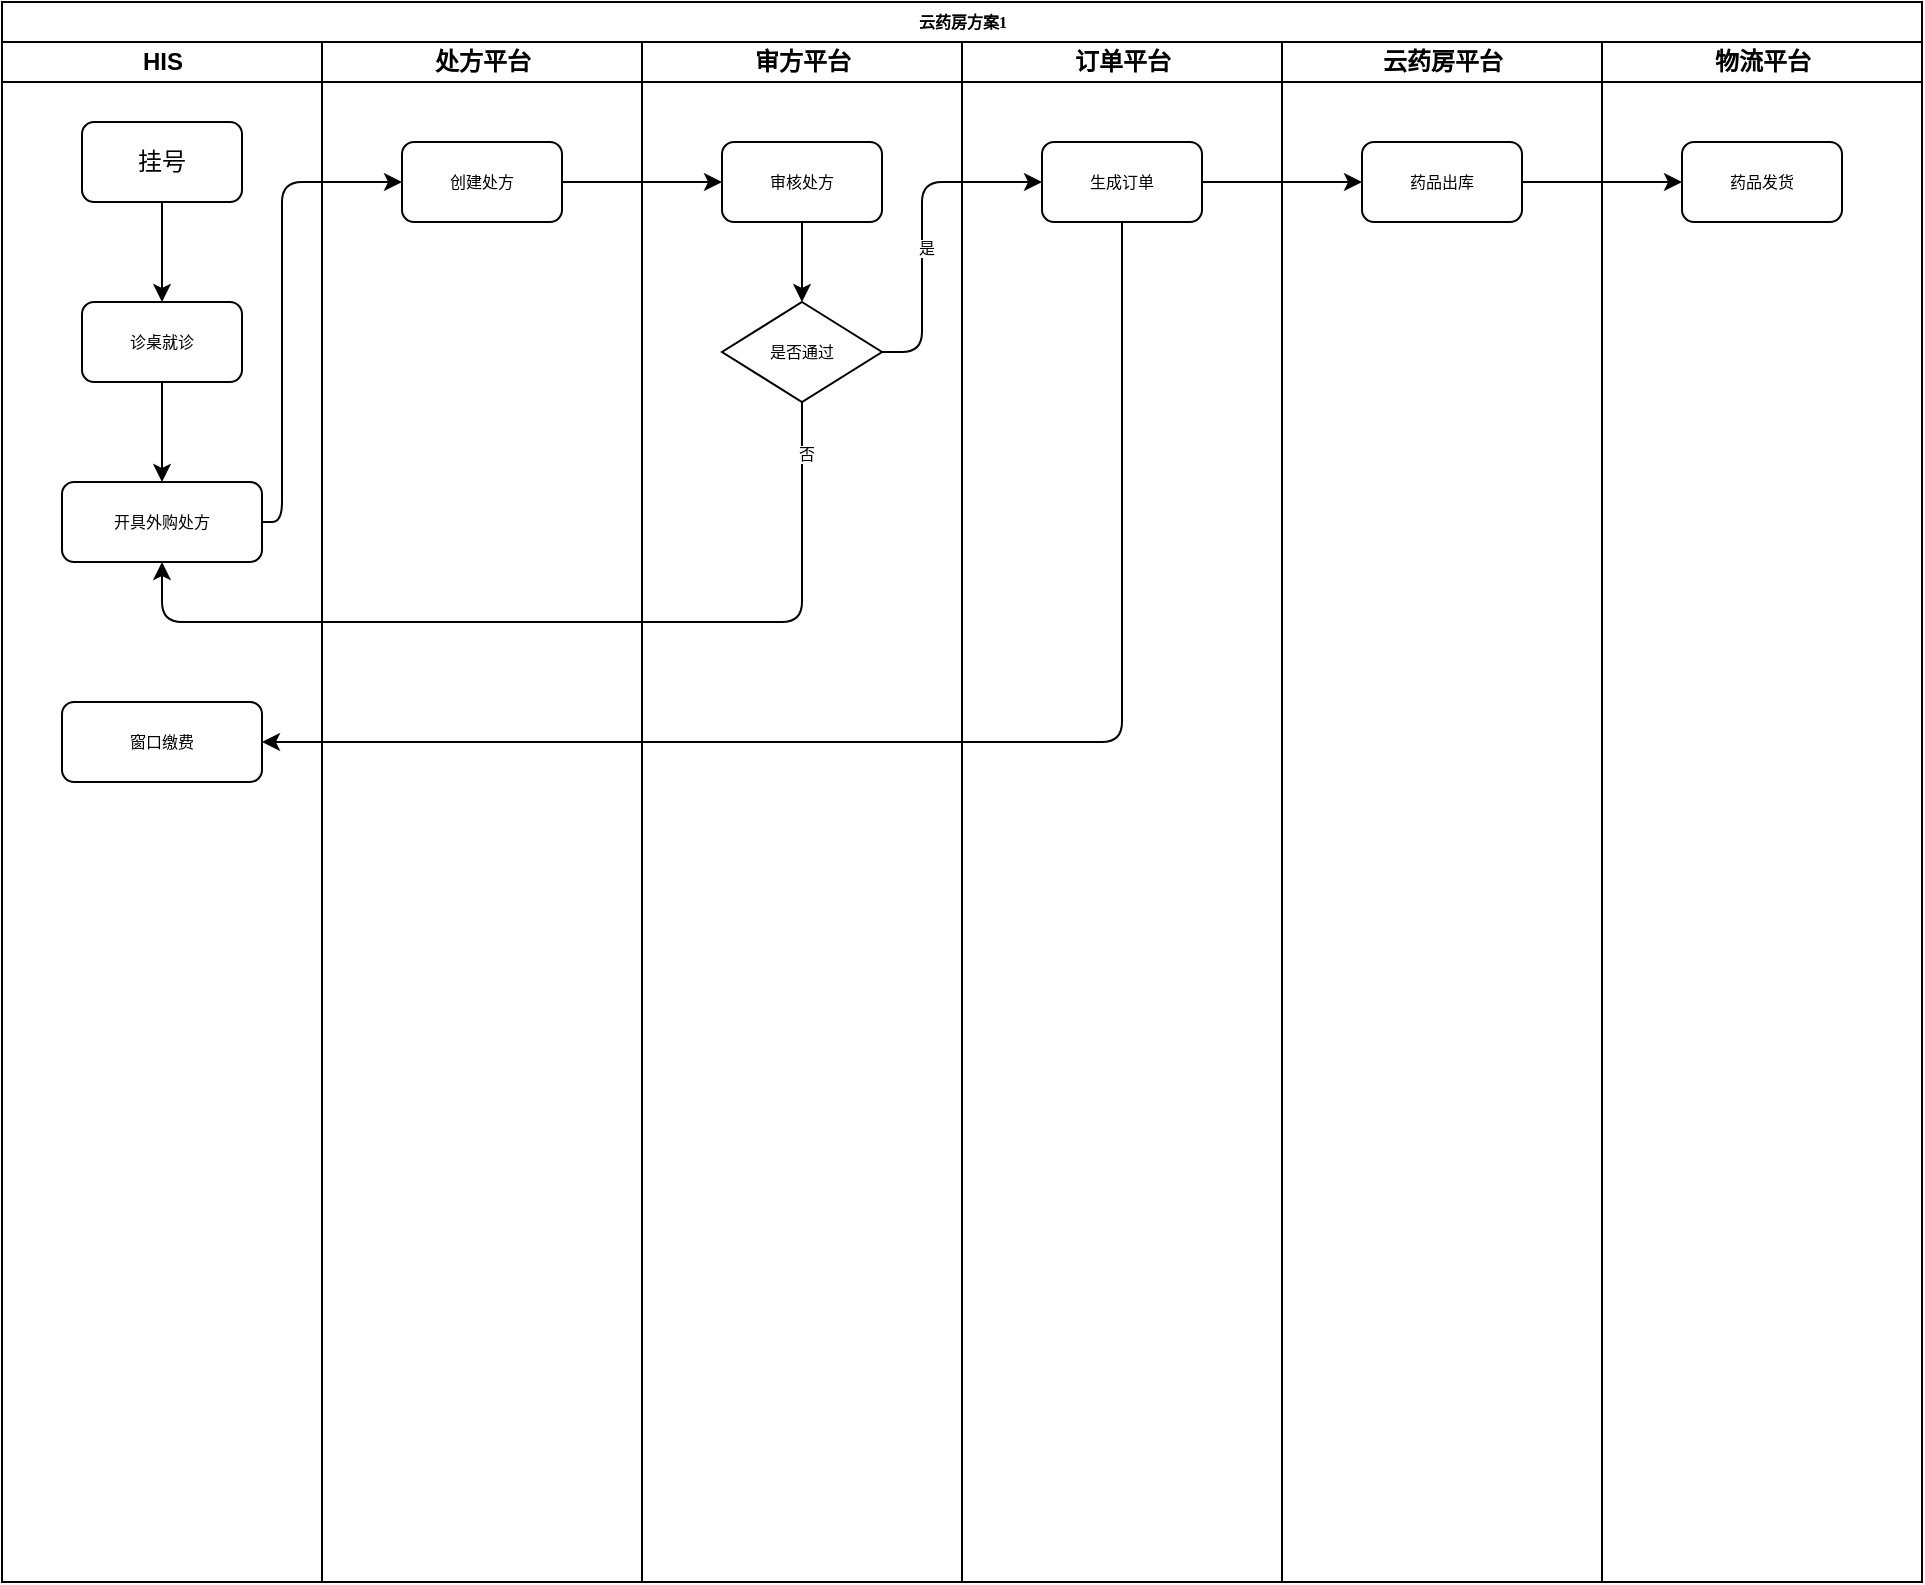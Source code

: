 <mxfile version="13.6.6" type="github" pages="2">
  <diagram name="方案1" id="74e2e168-ea6b-b213-b513-2b3c1d86103e">
    <mxGraphModel dx="1186" dy="718" grid="1" gridSize="10" guides="1" tooltips="1" connect="1" arrows="1" fold="1" page="1" pageScale="1" pageWidth="1100" pageHeight="850" background="#ffffff" math="0" shadow="0">
      <root>
        <mxCell id="0" />
        <mxCell id="1" parent="0" />
        <mxCell id="77e6c97f196da883-1" value="云药房方案1" style="swimlane;html=1;childLayout=stackLayout;startSize=20;rounded=0;shadow=0;labelBackgroundColor=none;strokeWidth=1;fontFamily=Verdana;fontSize=8;align=center;" parent="1" vertex="1">
          <mxGeometry x="70" y="30" width="960" height="790" as="geometry" />
        </mxCell>
        <mxCell id="77e6c97f196da883-2" value="HIS" style="swimlane;html=1;startSize=20;" parent="77e6c97f196da883-1" vertex="1">
          <mxGeometry y="20" width="160" height="770" as="geometry">
            <mxRectangle y="20" width="30" height="730" as="alternateBounds" />
          </mxGeometry>
        </mxCell>
        <mxCell id="u5-p-G08B1uQsJCF8gnc-12" value="开具外购处方" style="rounded=1;whiteSpace=wrap;html=1;shadow=0;labelBackgroundColor=none;strokeWidth=1;fontFamily=Verdana;fontSize=8;align=center;spacing=2;" vertex="1" parent="77e6c97f196da883-2">
          <mxGeometry x="30" y="220" width="100" height="40" as="geometry" />
        </mxCell>
        <mxCell id="u5-p-G08B1uQsJCF8gnc-2" value="&lt;font style=&quot;font-size: 12px&quot;&gt;挂号&lt;/font&gt;" style="rounded=1;whiteSpace=wrap;html=1;shadow=0;labelBackgroundColor=none;strokeWidth=1;fontFamily=Verdana;fontSize=8;align=center;spacing=2;" vertex="1" parent="77e6c97f196da883-2">
          <mxGeometry x="40" y="40" width="80" height="40" as="geometry" />
        </mxCell>
        <mxCell id="u5-p-G08B1uQsJCF8gnc-3" value="诊桌就诊" style="rounded=1;whiteSpace=wrap;html=1;shadow=0;labelBackgroundColor=none;strokeWidth=1;fontFamily=Verdana;fontSize=8;align=center;spacing=2;" vertex="1" parent="77e6c97f196da883-2">
          <mxGeometry x="40" y="130" width="80" height="40" as="geometry" />
        </mxCell>
        <mxCell id="u5-p-G08B1uQsJCF8gnc-13" value="" style="endArrow=classic;html=1;fontSize=8;fontColor=#000000;exitX=0.5;exitY=1;exitDx=0;exitDy=0;" edge="1" parent="77e6c97f196da883-2" source="u5-p-G08B1uQsJCF8gnc-3" target="u5-p-G08B1uQsJCF8gnc-12">
          <mxGeometry width="50" height="50" relative="1" as="geometry">
            <mxPoint x="470" y="250" as="sourcePoint" />
            <mxPoint x="520" y="200" as="targetPoint" />
          </mxGeometry>
        </mxCell>
        <mxCell id="u5-p-G08B1uQsJCF8gnc-18" value="窗口缴费" style="rounded=1;whiteSpace=wrap;html=1;shadow=0;labelBackgroundColor=none;strokeWidth=1;fontFamily=Verdana;fontSize=8;align=center;spacing=2;" vertex="1" parent="77e6c97f196da883-2">
          <mxGeometry x="30" y="330" width="100" height="40" as="geometry" />
        </mxCell>
        <mxCell id="77e6c97f196da883-3" value="处方平台" style="swimlane;html=1;startSize=20;" parent="77e6c97f196da883-1" vertex="1">
          <mxGeometry x="160" y="20" width="160" height="770" as="geometry" />
        </mxCell>
        <mxCell id="u5-p-G08B1uQsJCF8gnc-9" value="创建处方" style="rounded=1;whiteSpace=wrap;html=1;shadow=0;labelBackgroundColor=none;strokeWidth=1;fontFamily=Verdana;fontSize=8;align=center;spacing=2;" vertex="1" parent="77e6c97f196da883-3">
          <mxGeometry x="40" y="50" width="80" height="40" as="geometry" />
        </mxCell>
        <mxCell id="77e6c97f196da883-4" value="审方平台" style="swimlane;html=1;startSize=20;" parent="77e6c97f196da883-1" vertex="1">
          <mxGeometry x="320" y="20" width="160" height="770" as="geometry" />
        </mxCell>
        <mxCell id="u5-p-G08B1uQsJCF8gnc-14" value="审核处方" style="rounded=1;whiteSpace=wrap;html=1;shadow=0;labelBackgroundColor=none;strokeWidth=1;fontFamily=Verdana;fontSize=8;align=center;spacing=2;" vertex="1" parent="77e6c97f196da883-4">
          <mxGeometry x="40" y="50" width="80" height="40" as="geometry" />
        </mxCell>
        <mxCell id="u5-p-G08B1uQsJCF8gnc-16" value="是否通过" style="rhombus;whiteSpace=wrap;html=1;rounded=0;shadow=0;labelBackgroundColor=none;strokeWidth=1;fontFamily=Verdana;fontSize=8;align=center;" vertex="1" parent="77e6c97f196da883-4">
          <mxGeometry x="40" y="130" width="80" height="50" as="geometry" />
        </mxCell>
        <mxCell id="u5-p-G08B1uQsJCF8gnc-17" value="" style="endArrow=classic;html=1;fontSize=8;fontColor=#000000;exitX=0.5;exitY=1;exitDx=0;exitDy=0;entryX=0.5;entryY=0;entryDx=0;entryDy=0;" edge="1" parent="77e6c97f196da883-4" source="u5-p-G08B1uQsJCF8gnc-14" target="u5-p-G08B1uQsJCF8gnc-16">
          <mxGeometry width="50" height="50" relative="1" as="geometry">
            <mxPoint x="150" y="250" as="sourcePoint" />
            <mxPoint x="200" y="200" as="targetPoint" />
          </mxGeometry>
        </mxCell>
        <mxCell id="77e6c97f196da883-5" value="订单平台" style="swimlane;html=1;startSize=20;" parent="77e6c97f196da883-1" vertex="1">
          <mxGeometry x="480" y="20" width="160" height="770" as="geometry" />
        </mxCell>
        <mxCell id="u5-p-G08B1uQsJCF8gnc-20" value="生成订单" style="rounded=1;whiteSpace=wrap;html=1;shadow=0;labelBackgroundColor=none;strokeWidth=1;fontFamily=Verdana;fontSize=8;align=center;spacing=2;" vertex="1" parent="77e6c97f196da883-5">
          <mxGeometry x="40" y="50" width="80" height="40" as="geometry" />
        </mxCell>
        <mxCell id="77e6c97f196da883-6" value="云药房平台" style="swimlane;html=1;startSize=20;" parent="77e6c97f196da883-1" vertex="1">
          <mxGeometry x="640" y="20" width="160" height="770" as="geometry" />
        </mxCell>
        <mxCell id="u5-p-G08B1uQsJCF8gnc-23" value="药品出库" style="rounded=1;whiteSpace=wrap;html=1;shadow=0;labelBackgroundColor=none;strokeWidth=1;fontFamily=Verdana;fontSize=8;align=center;spacing=2;" vertex="1" parent="77e6c97f196da883-6">
          <mxGeometry x="40" y="50" width="80" height="40" as="geometry" />
        </mxCell>
        <mxCell id="77e6c97f196da883-7" value="物流平台" style="swimlane;html=1;startSize=20;" parent="77e6c97f196da883-1" vertex="1">
          <mxGeometry x="800" y="20" width="160" height="770" as="geometry" />
        </mxCell>
        <mxCell id="u5-p-G08B1uQsJCF8gnc-25" value="药品发货" style="rounded=1;whiteSpace=wrap;html=1;shadow=0;labelBackgroundColor=none;strokeWidth=1;fontFamily=Verdana;fontSize=8;align=center;spacing=2;" vertex="1" parent="77e6c97f196da883-7">
          <mxGeometry x="40" y="50" width="80" height="40" as="geometry" />
        </mxCell>
        <mxCell id="u5-p-G08B1uQsJCF8gnc-10" value="" style="endArrow=classic;html=1;fontSize=8;fontColor=#000000;exitX=1;exitY=0.5;exitDx=0;exitDy=0;entryX=0;entryY=0.5;entryDx=0;entryDy=0;edgeStyle=orthogonalEdgeStyle;" edge="1" parent="77e6c97f196da883-1" source="u5-p-G08B1uQsJCF8gnc-12" target="u5-p-G08B1uQsJCF8gnc-9">
          <mxGeometry width="50" height="50" relative="1" as="geometry">
            <mxPoint x="470" y="310" as="sourcePoint" />
            <mxPoint x="520" y="260" as="targetPoint" />
            <Array as="points">
              <mxPoint x="140" y="260" />
              <mxPoint x="140" y="90" />
            </Array>
          </mxGeometry>
        </mxCell>
        <mxCell id="u5-p-G08B1uQsJCF8gnc-15" value="" style="endArrow=classic;html=1;fontSize=8;fontColor=#000000;exitX=1;exitY=0.5;exitDx=0;exitDy=0;entryX=0;entryY=0.5;entryDx=0;entryDy=0;" edge="1" parent="77e6c97f196da883-1" source="u5-p-G08B1uQsJCF8gnc-9" target="u5-p-G08B1uQsJCF8gnc-14">
          <mxGeometry width="50" height="50" relative="1" as="geometry">
            <mxPoint x="470" y="270" as="sourcePoint" />
            <mxPoint x="520" y="220" as="targetPoint" />
          </mxGeometry>
        </mxCell>
        <mxCell id="u5-p-G08B1uQsJCF8gnc-21" value="" style="endArrow=classic;html=1;fontSize=8;fontColor=#000000;exitX=1;exitY=0.5;exitDx=0;exitDy=0;entryX=0;entryY=0.5;entryDx=0;entryDy=0;edgeStyle=orthogonalEdgeStyle;" edge="1" parent="77e6c97f196da883-1" source="u5-p-G08B1uQsJCF8gnc-16" target="u5-p-G08B1uQsJCF8gnc-20">
          <mxGeometry width="50" height="50" relative="1" as="geometry">
            <mxPoint x="470" y="270" as="sourcePoint" />
            <mxPoint x="520" y="220" as="targetPoint" />
            <Array as="points">
              <mxPoint x="460" y="175" />
              <mxPoint x="460" y="90" />
            </Array>
          </mxGeometry>
        </mxCell>
        <mxCell id="u5-p-G08B1uQsJCF8gnc-22" value="是" style="edgeLabel;html=1;align=center;verticalAlign=middle;resizable=0;points=[];fontSize=8;fontColor=#000000;" vertex="1" connectable="0" parent="u5-p-G08B1uQsJCF8gnc-21">
          <mxGeometry x="-0.127" y="-2" relative="1" as="geometry">
            <mxPoint as="offset" />
          </mxGeometry>
        </mxCell>
        <mxCell id="u5-p-G08B1uQsJCF8gnc-24" value="" style="endArrow=classic;html=1;fontSize=8;fontColor=#000000;exitX=1;exitY=0.5;exitDx=0;exitDy=0;" edge="1" parent="77e6c97f196da883-1" source="u5-p-G08B1uQsJCF8gnc-20" target="u5-p-G08B1uQsJCF8gnc-23">
          <mxGeometry width="50" height="50" relative="1" as="geometry">
            <mxPoint x="470" y="270" as="sourcePoint" />
            <mxPoint x="520" y="220" as="targetPoint" />
          </mxGeometry>
        </mxCell>
        <mxCell id="u5-p-G08B1uQsJCF8gnc-26" value="" style="endArrow=classic;html=1;fontSize=8;fontColor=#000000;exitX=1;exitY=0.5;exitDx=0;exitDy=0;entryX=0;entryY=0.5;entryDx=0;entryDy=0;" edge="1" parent="77e6c97f196da883-1" source="u5-p-G08B1uQsJCF8gnc-23" target="u5-p-G08B1uQsJCF8gnc-25">
          <mxGeometry width="50" height="50" relative="1" as="geometry">
            <mxPoint x="470" y="270" as="sourcePoint" />
            <mxPoint x="520" y="220" as="targetPoint" />
          </mxGeometry>
        </mxCell>
        <mxCell id="u5-p-G08B1uQsJCF8gnc-27" value="" style="endArrow=classic;html=1;fontSize=8;fontColor=#000000;entryX=0.5;entryY=1;entryDx=0;entryDy=0;exitX=0.5;exitY=1;exitDx=0;exitDy=0;edgeStyle=orthogonalEdgeStyle;" edge="1" parent="77e6c97f196da883-1" source="u5-p-G08B1uQsJCF8gnc-16" target="u5-p-G08B1uQsJCF8gnc-12">
          <mxGeometry width="50" height="50" relative="1" as="geometry">
            <mxPoint x="470" y="280" as="sourcePoint" />
            <mxPoint x="520" y="230" as="targetPoint" />
            <Array as="points">
              <mxPoint x="400" y="310" />
              <mxPoint x="80" y="310" />
            </Array>
          </mxGeometry>
        </mxCell>
        <mxCell id="u5-p-G08B1uQsJCF8gnc-28" value="否" style="edgeLabel;html=1;align=center;verticalAlign=middle;resizable=0;points=[];fontSize=8;fontColor=#000000;" vertex="1" connectable="0" parent="u5-p-G08B1uQsJCF8gnc-27">
          <mxGeometry x="-0.887" y="2" relative="1" as="geometry">
            <mxPoint as="offset" />
          </mxGeometry>
        </mxCell>
        <mxCell id="u5-p-G08B1uQsJCF8gnc-29" value="" style="endArrow=classic;html=1;fontSize=8;fontColor=#000000;exitX=0.5;exitY=1;exitDx=0;exitDy=0;entryX=1;entryY=0.5;entryDx=0;entryDy=0;edgeStyle=orthogonalEdgeStyle;" edge="1" parent="77e6c97f196da883-1" source="u5-p-G08B1uQsJCF8gnc-20" target="u5-p-G08B1uQsJCF8gnc-18">
          <mxGeometry width="50" height="50" relative="1" as="geometry">
            <mxPoint x="470" y="320" as="sourcePoint" />
            <mxPoint x="520" y="270" as="targetPoint" />
          </mxGeometry>
        </mxCell>
        <mxCell id="u5-p-G08B1uQsJCF8gnc-8" value="" style="endArrow=classic;html=1;fontSize=8;fontColor=#000000;exitX=0.5;exitY=1;exitDx=0;exitDy=0;" edge="1" parent="1" source="u5-p-G08B1uQsJCF8gnc-2">
          <mxGeometry width="50" height="50" relative="1" as="geometry">
            <mxPoint x="160" y="310" as="sourcePoint" />
            <mxPoint x="150" y="180" as="targetPoint" />
          </mxGeometry>
        </mxCell>
      </root>
    </mxGraphModel>
  </diagram>
  <diagram id="p84tSxE2KSRWnRdwE1Py" name="第 2 页">
    <mxGraphModel dx="1186" dy="718" grid="1" gridSize="10" guides="1" tooltips="1" connect="1" arrows="1" fold="1" page="1" pageScale="1" pageWidth="827" pageHeight="1169" math="0" shadow="0">
      <root>
        <mxCell id="RDzAwzeQMqQq3uezDS0O-0" />
        <mxCell id="RDzAwzeQMqQq3uezDS0O-1" parent="RDzAwzeQMqQq3uezDS0O-0" />
      </root>
    </mxGraphModel>
  </diagram>
</mxfile>

